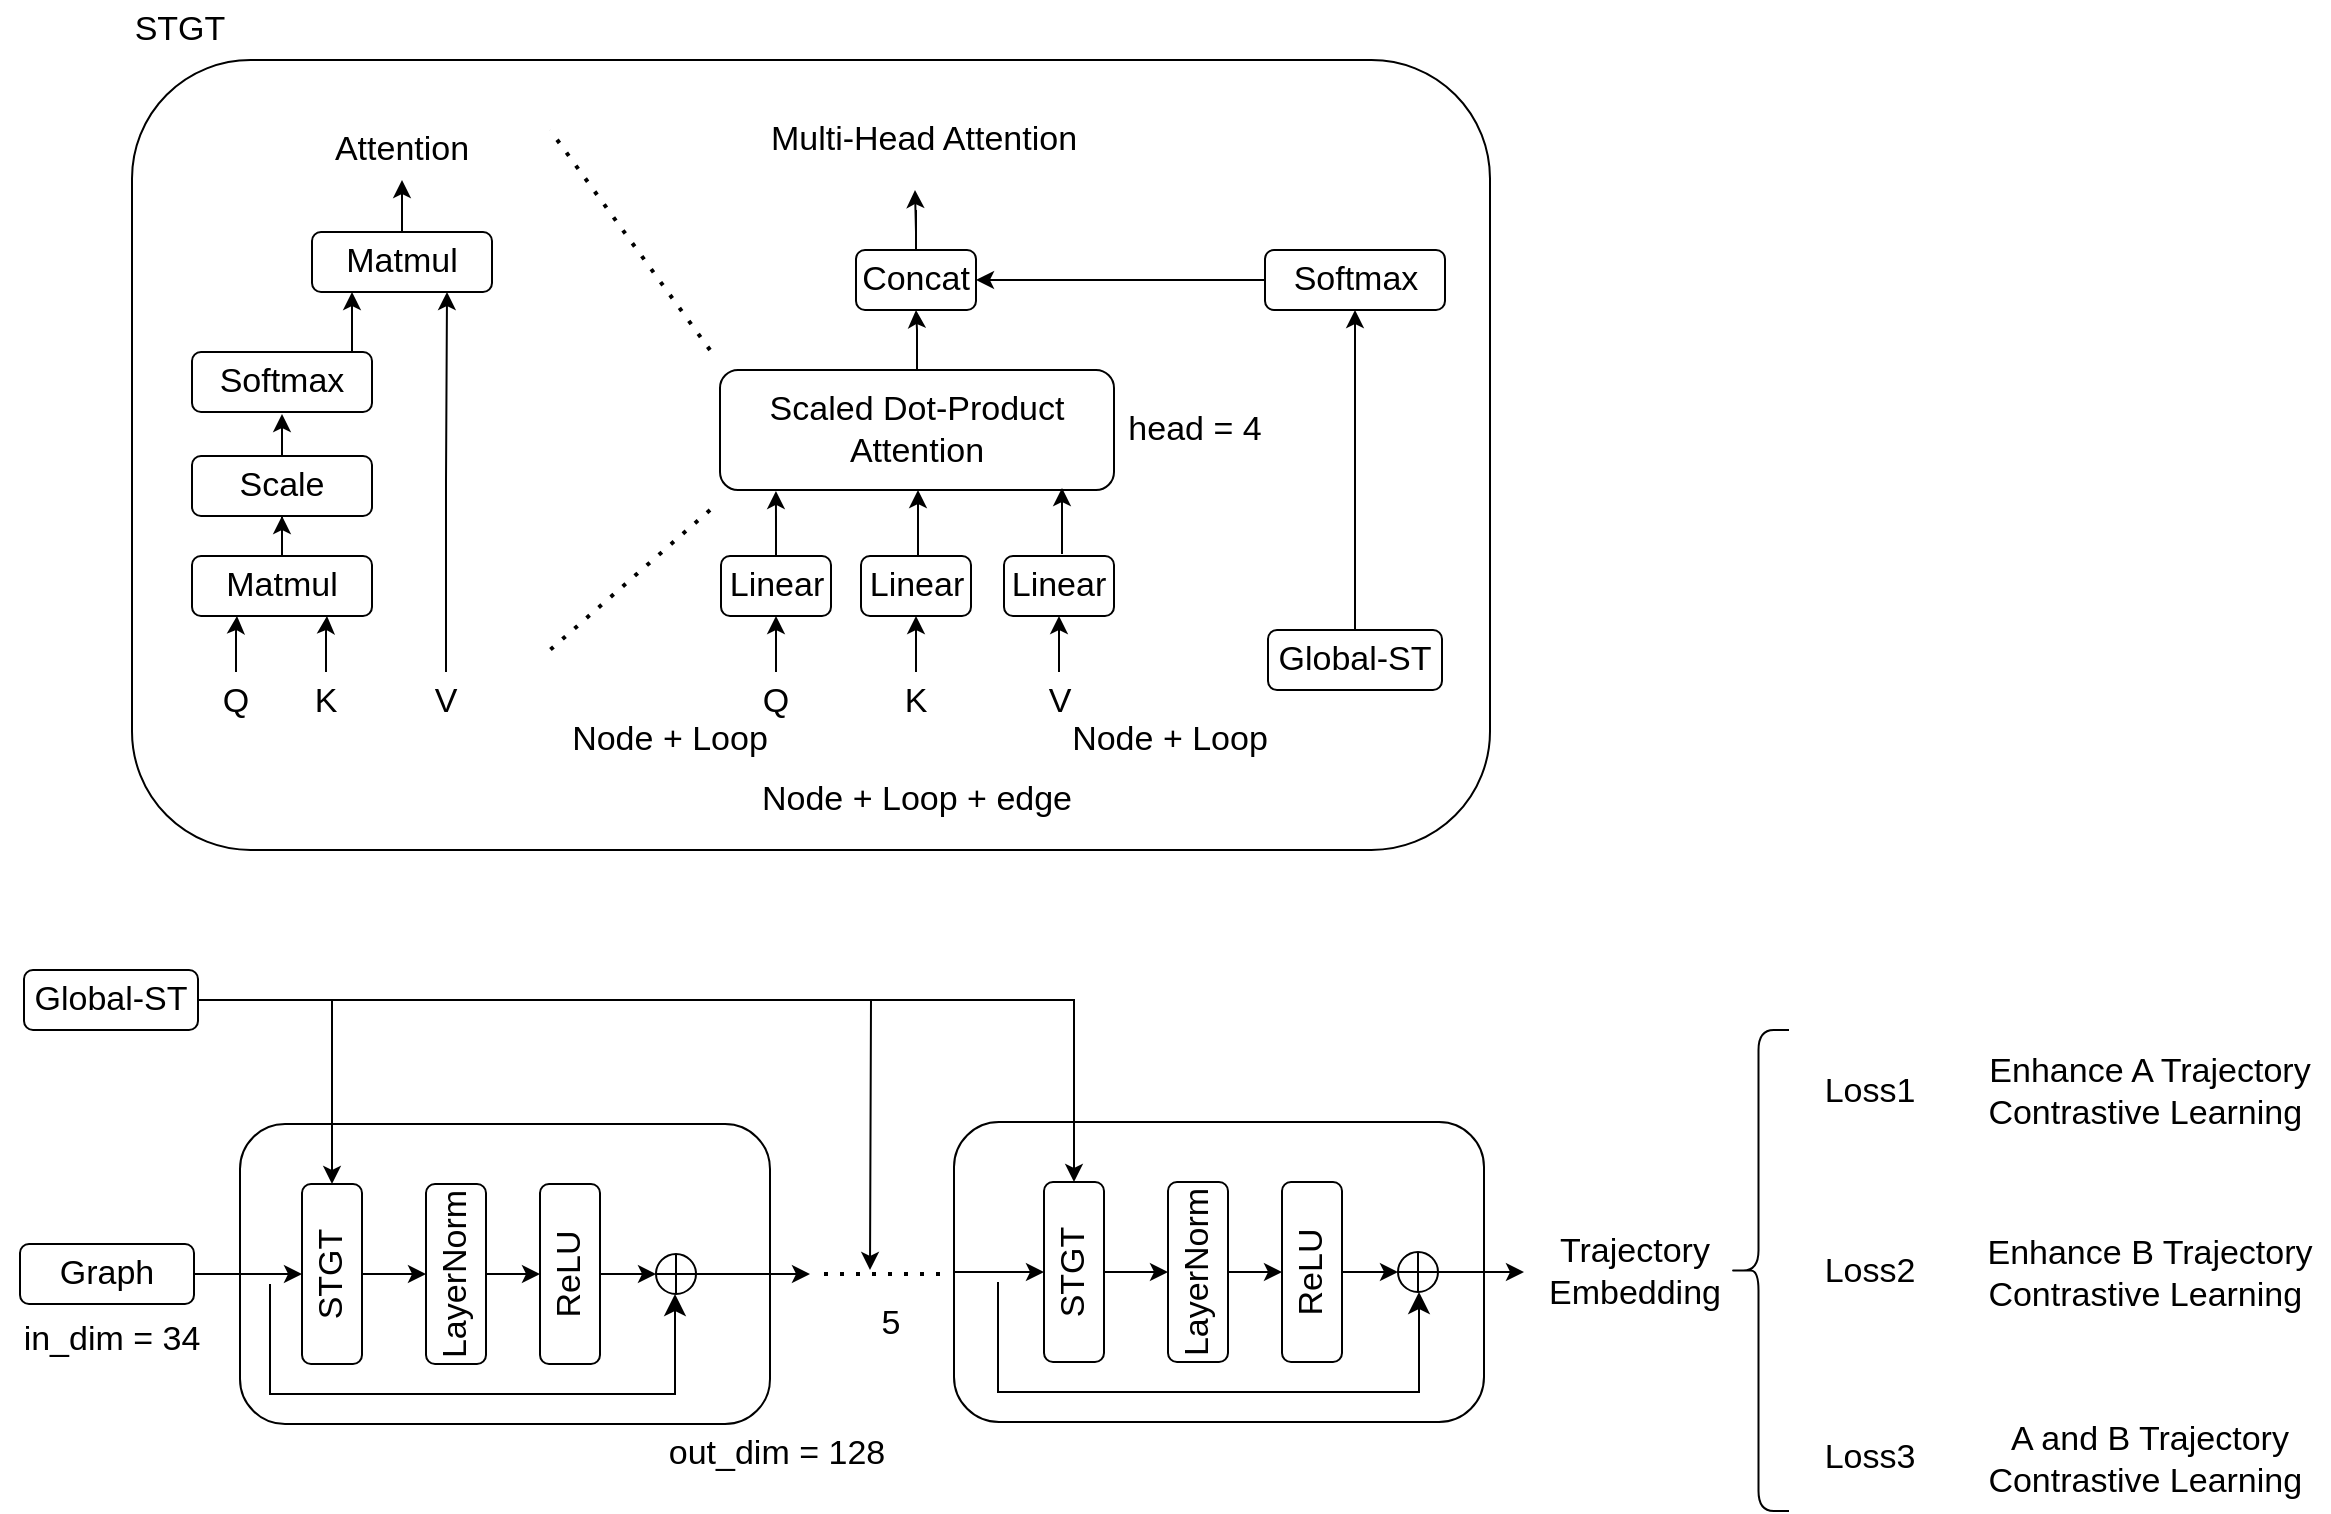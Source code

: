 <mxfile version="24.2.5" type="device">
  <diagram name="第 1 页" id="8w4LeyOXDQa58g3NwsFt">
    <mxGraphModel dx="1593" dy="956" grid="1" gridSize="10" guides="1" tooltips="1" connect="1" arrows="1" fold="1" page="1" pageScale="1" pageWidth="827" pageHeight="1169" math="0" shadow="0">
      <root>
        <mxCell id="0" />
        <mxCell id="1" parent="0" />
        <mxCell id="292YVcCdkLZbZk_EgrRB-114" value="" style="rounded=1;whiteSpace=wrap;html=1;" vertex="1" parent="1">
          <mxGeometry x="512" y="596" width="265" height="150" as="geometry" />
        </mxCell>
        <mxCell id="292YVcCdkLZbZk_EgrRB-91" value="" style="rounded=1;whiteSpace=wrap;html=1;" vertex="1" parent="1">
          <mxGeometry x="155" y="597" width="265" height="150" as="geometry" />
        </mxCell>
        <mxCell id="292YVcCdkLZbZk_EgrRB-63" value="" style="rounded=1;whiteSpace=wrap;html=1;" vertex="1" parent="1">
          <mxGeometry x="101" y="65" width="679" height="395" as="geometry" />
        </mxCell>
        <mxCell id="292YVcCdkLZbZk_EgrRB-4" value="" style="edgeStyle=orthogonalEdgeStyle;rounded=0;orthogonalLoop=1;jettySize=auto;html=1;fontSize=17;" edge="1" parent="1" source="292YVcCdkLZbZk_EgrRB-2" target="292YVcCdkLZbZk_EgrRB-3">
          <mxGeometry relative="1" as="geometry" />
        </mxCell>
        <mxCell id="292YVcCdkLZbZk_EgrRB-2" value="Matmul" style="rounded=1;whiteSpace=wrap;html=1;fontSize=17;" vertex="1" parent="1">
          <mxGeometry x="131" y="313" width="90" height="30" as="geometry" />
        </mxCell>
        <mxCell id="292YVcCdkLZbZk_EgrRB-25" style="edgeStyle=orthogonalEdgeStyle;rounded=0;orthogonalLoop=1;jettySize=auto;html=1;entryX=0.5;entryY=1;entryDx=0;entryDy=0;fontSize=17;" edge="1" parent="1" source="292YVcCdkLZbZk_EgrRB-3">
          <mxGeometry relative="1" as="geometry">
            <mxPoint x="176" y="242" as="targetPoint" />
          </mxGeometry>
        </mxCell>
        <mxCell id="292YVcCdkLZbZk_EgrRB-3" value="Scale" style="rounded=1;whiteSpace=wrap;html=1;fontSize=17;" vertex="1" parent="1">
          <mxGeometry x="131" y="263" width="90" height="30" as="geometry" />
        </mxCell>
        <mxCell id="292YVcCdkLZbZk_EgrRB-10" value="" style="edgeStyle=orthogonalEdgeStyle;rounded=0;orthogonalLoop=1;jettySize=auto;html=1;fontSize=17;" edge="1" parent="1" source="292YVcCdkLZbZk_EgrRB-7" target="292YVcCdkLZbZk_EgrRB-9">
          <mxGeometry relative="1" as="geometry">
            <Array as="points">
              <mxPoint x="211" y="191" />
              <mxPoint x="211" y="191" />
            </Array>
          </mxGeometry>
        </mxCell>
        <mxCell id="292YVcCdkLZbZk_EgrRB-7" value="Softmax" style="rounded=1;whiteSpace=wrap;html=1;fontSize=17;" vertex="1" parent="1">
          <mxGeometry x="131" y="211" width="90" height="30" as="geometry" />
        </mxCell>
        <mxCell id="292YVcCdkLZbZk_EgrRB-23" style="edgeStyle=orthogonalEdgeStyle;rounded=0;orthogonalLoop=1;jettySize=auto;html=1;fontSize=17;" edge="1" parent="1" source="292YVcCdkLZbZk_EgrRB-9" target="292YVcCdkLZbZk_EgrRB-22">
          <mxGeometry relative="1" as="geometry" />
        </mxCell>
        <mxCell id="292YVcCdkLZbZk_EgrRB-9" value="Matmul" style="rounded=1;whiteSpace=wrap;html=1;fontSize=17;" vertex="1" parent="1">
          <mxGeometry x="191" y="151" width="90" height="30" as="geometry" />
        </mxCell>
        <mxCell id="292YVcCdkLZbZk_EgrRB-20" style="edgeStyle=orthogonalEdgeStyle;rounded=0;orthogonalLoop=1;jettySize=auto;html=1;entryX=0.25;entryY=1;entryDx=0;entryDy=0;fontSize=17;" edge="1" parent="1" source="292YVcCdkLZbZk_EgrRB-11" target="292YVcCdkLZbZk_EgrRB-2">
          <mxGeometry relative="1" as="geometry" />
        </mxCell>
        <mxCell id="292YVcCdkLZbZk_EgrRB-11" value="Q" style="text;html=1;align=center;verticalAlign=middle;whiteSpace=wrap;rounded=0;fontSize=17;" vertex="1" parent="1">
          <mxGeometry x="123" y="371" width="60" height="30" as="geometry" />
        </mxCell>
        <mxCell id="292YVcCdkLZbZk_EgrRB-19" style="edgeStyle=orthogonalEdgeStyle;rounded=0;orthogonalLoop=1;jettySize=auto;html=1;entryX=0.75;entryY=1;entryDx=0;entryDy=0;fontSize=17;" edge="1" parent="1" source="292YVcCdkLZbZk_EgrRB-12" target="292YVcCdkLZbZk_EgrRB-2">
          <mxGeometry relative="1" as="geometry" />
        </mxCell>
        <mxCell id="292YVcCdkLZbZk_EgrRB-12" value="K" style="text;html=1;align=center;verticalAlign=middle;whiteSpace=wrap;rounded=0;fontSize=17;" vertex="1" parent="1">
          <mxGeometry x="168" y="371" width="60" height="30" as="geometry" />
        </mxCell>
        <mxCell id="292YVcCdkLZbZk_EgrRB-21" style="edgeStyle=orthogonalEdgeStyle;rounded=0;orthogonalLoop=1;jettySize=auto;html=1;entryX=0.75;entryY=1;entryDx=0;entryDy=0;fontSize=17;" edge="1" parent="1" source="292YVcCdkLZbZk_EgrRB-13" target="292YVcCdkLZbZk_EgrRB-9">
          <mxGeometry relative="1" as="geometry" />
        </mxCell>
        <mxCell id="292YVcCdkLZbZk_EgrRB-13" value="V" style="text;html=1;align=center;verticalAlign=middle;whiteSpace=wrap;rounded=0;fontSize=17;" vertex="1" parent="1">
          <mxGeometry x="228" y="371" width="60" height="30" as="geometry" />
        </mxCell>
        <mxCell id="292YVcCdkLZbZk_EgrRB-22" value="Attention" style="text;html=1;align=center;verticalAlign=middle;whiteSpace=wrap;rounded=0;fontSize=17;" vertex="1" parent="1">
          <mxGeometry x="206" y="95" width="60" height="30" as="geometry" />
        </mxCell>
        <mxCell id="292YVcCdkLZbZk_EgrRB-35" value="" style="edgeStyle=orthogonalEdgeStyle;rounded=0;orthogonalLoop=1;jettySize=auto;html=1;fontSize=17;" edge="1" parent="1" source="292YVcCdkLZbZk_EgrRB-27" target="292YVcCdkLZbZk_EgrRB-30">
          <mxGeometry relative="1" as="geometry" />
        </mxCell>
        <mxCell id="292YVcCdkLZbZk_EgrRB-27" value="Q" style="text;html=1;align=center;verticalAlign=middle;whiteSpace=wrap;rounded=0;fontSize=17;" vertex="1" parent="1">
          <mxGeometry x="393" y="371" width="60" height="30" as="geometry" />
        </mxCell>
        <mxCell id="292YVcCdkLZbZk_EgrRB-34" value="" style="edgeStyle=orthogonalEdgeStyle;rounded=0;orthogonalLoop=1;jettySize=auto;html=1;fontSize=17;" edge="1" parent="1" source="292YVcCdkLZbZk_EgrRB-28" target="292YVcCdkLZbZk_EgrRB-31">
          <mxGeometry relative="1" as="geometry" />
        </mxCell>
        <mxCell id="292YVcCdkLZbZk_EgrRB-28" value="K" style="text;html=1;align=center;verticalAlign=middle;whiteSpace=wrap;rounded=0;fontSize=17;" vertex="1" parent="1">
          <mxGeometry x="463" y="371" width="60" height="30" as="geometry" />
        </mxCell>
        <mxCell id="292YVcCdkLZbZk_EgrRB-33" value="" style="edgeStyle=orthogonalEdgeStyle;rounded=0;orthogonalLoop=1;jettySize=auto;html=1;fontSize=17;" edge="1" parent="1" source="292YVcCdkLZbZk_EgrRB-29" target="292YVcCdkLZbZk_EgrRB-32">
          <mxGeometry relative="1" as="geometry" />
        </mxCell>
        <mxCell id="292YVcCdkLZbZk_EgrRB-29" value="V" style="text;html=1;align=center;verticalAlign=middle;whiteSpace=wrap;rounded=0;fontSize=17;" vertex="1" parent="1">
          <mxGeometry x="534.5" y="371" width="60" height="30" as="geometry" />
        </mxCell>
        <mxCell id="292YVcCdkLZbZk_EgrRB-30" value="Linear" style="rounded=1;whiteSpace=wrap;html=1;fontSize=17;" vertex="1" parent="1">
          <mxGeometry x="395.5" y="313" width="55" height="30" as="geometry" />
        </mxCell>
        <mxCell id="292YVcCdkLZbZk_EgrRB-31" value="Linear" style="rounded=1;whiteSpace=wrap;html=1;fontSize=17;" vertex="1" parent="1">
          <mxGeometry x="465.5" y="313" width="55" height="30" as="geometry" />
        </mxCell>
        <mxCell id="292YVcCdkLZbZk_EgrRB-32" value="Linear" style="rounded=1;whiteSpace=wrap;html=1;fontSize=17;" vertex="1" parent="1">
          <mxGeometry x="537" y="313" width="55" height="30" as="geometry" />
        </mxCell>
        <mxCell id="292YVcCdkLZbZk_EgrRB-51" style="edgeStyle=orthogonalEdgeStyle;rounded=0;orthogonalLoop=1;jettySize=auto;html=1;fontSize=17;" edge="1" parent="1" source="292YVcCdkLZbZk_EgrRB-36" target="292YVcCdkLZbZk_EgrRB-50">
          <mxGeometry relative="1" as="geometry" />
        </mxCell>
        <mxCell id="292YVcCdkLZbZk_EgrRB-36" value="Scaled Dot-Product Attention" style="rounded=1;whiteSpace=wrap;html=1;fontSize=17;" vertex="1" parent="1">
          <mxGeometry x="395" y="220" width="197" height="60" as="geometry" />
        </mxCell>
        <mxCell id="292YVcCdkLZbZk_EgrRB-45" style="edgeStyle=orthogonalEdgeStyle;rounded=0;orthogonalLoop=1;jettySize=auto;html=1;entryX=0.142;entryY=1.008;entryDx=0;entryDy=0;entryPerimeter=0;fontSize=17;" edge="1" parent="1" source="292YVcCdkLZbZk_EgrRB-30" target="292YVcCdkLZbZk_EgrRB-36">
          <mxGeometry relative="1" as="geometry" />
        </mxCell>
        <mxCell id="292YVcCdkLZbZk_EgrRB-46" style="edgeStyle=orthogonalEdgeStyle;rounded=0;orthogonalLoop=1;jettySize=auto;html=1;entryX=0.142;entryY=1.008;entryDx=0;entryDy=0;entryPerimeter=0;fontSize=17;" edge="1" parent="1">
          <mxGeometry relative="1" as="geometry">
            <mxPoint x="494" y="313" as="sourcePoint" />
            <mxPoint x="494" y="280" as="targetPoint" />
          </mxGeometry>
        </mxCell>
        <mxCell id="292YVcCdkLZbZk_EgrRB-48" style="edgeStyle=orthogonalEdgeStyle;rounded=0;orthogonalLoop=1;jettySize=auto;html=1;entryX=0.142;entryY=1.008;entryDx=0;entryDy=0;entryPerimeter=0;fontSize=17;" edge="1" parent="1">
          <mxGeometry relative="1" as="geometry">
            <mxPoint x="566" y="312" as="sourcePoint" />
            <mxPoint x="566" y="279" as="targetPoint" />
          </mxGeometry>
        </mxCell>
        <mxCell id="292YVcCdkLZbZk_EgrRB-53" value="" style="edgeStyle=orthogonalEdgeStyle;rounded=0;orthogonalLoop=1;jettySize=auto;html=1;fontSize=17;" edge="1" parent="1" source="292YVcCdkLZbZk_EgrRB-50">
          <mxGeometry relative="1" as="geometry">
            <mxPoint x="492.5" y="130" as="targetPoint" />
          </mxGeometry>
        </mxCell>
        <mxCell id="292YVcCdkLZbZk_EgrRB-50" value="Concat" style="rounded=1;whiteSpace=wrap;html=1;fontSize=17;" vertex="1" parent="1">
          <mxGeometry x="463" y="160" width="60" height="30" as="geometry" />
        </mxCell>
        <mxCell id="292YVcCdkLZbZk_EgrRB-54" value="Multi-Head Attention&lt;div style=&quot;font-size: 17px;&quot;&gt;&lt;br style=&quot;font-size: 17px;&quot;&gt;&lt;/div&gt;" style="text;html=1;align=center;verticalAlign=middle;whiteSpace=wrap;rounded=0;fontSize=17;" vertex="1" parent="1">
          <mxGeometry x="402" y="100" width="190" height="30" as="geometry" />
        </mxCell>
        <mxCell id="292YVcCdkLZbZk_EgrRB-56" value="head = 4" style="text;html=1;align=center;verticalAlign=middle;whiteSpace=wrap;rounded=0;fontSize=17;" vertex="1" parent="1">
          <mxGeometry x="595" y="235" width="75" height="30" as="geometry" />
        </mxCell>
        <mxCell id="292YVcCdkLZbZk_EgrRB-57" value="Node + Loop" style="text;html=1;align=center;verticalAlign=middle;whiteSpace=wrap;rounded=0;fontSize=17;" vertex="1" parent="1">
          <mxGeometry x="310" y="390" width="120" height="30" as="geometry" />
        </mxCell>
        <mxCell id="292YVcCdkLZbZk_EgrRB-58" value="Node + Loop" style="text;html=1;align=center;verticalAlign=middle;whiteSpace=wrap;rounded=0;fontSize=17;" vertex="1" parent="1">
          <mxGeometry x="560" y="390" width="120" height="30" as="geometry" />
        </mxCell>
        <mxCell id="292YVcCdkLZbZk_EgrRB-59" value="Node + Loop + edge" style="text;html=1;align=center;verticalAlign=middle;whiteSpace=wrap;rounded=0;fontSize=17;" vertex="1" parent="1">
          <mxGeometry x="404.5" y="420" width="177" height="30" as="geometry" />
        </mxCell>
        <mxCell id="292YVcCdkLZbZk_EgrRB-60" value="" style="endArrow=none;dashed=1;html=1;dashPattern=1 3;strokeWidth=2;rounded=0;" edge="1" parent="1">
          <mxGeometry width="50" height="50" relative="1" as="geometry">
            <mxPoint x="390" y="290" as="sourcePoint" />
            <mxPoint x="310" y="360" as="targetPoint" />
          </mxGeometry>
        </mxCell>
        <mxCell id="292YVcCdkLZbZk_EgrRB-61" value="" style="endArrow=none;dashed=1;html=1;dashPattern=1 3;strokeWidth=2;rounded=0;" edge="1" parent="1">
          <mxGeometry width="50" height="50" relative="1" as="geometry">
            <mxPoint x="390" y="210" as="sourcePoint" />
            <mxPoint x="310" y="100" as="targetPoint" />
          </mxGeometry>
        </mxCell>
        <mxCell id="292YVcCdkLZbZk_EgrRB-84" style="edgeStyle=orthogonalEdgeStyle;rounded=0;orthogonalLoop=1;jettySize=auto;html=1;entryX=0.5;entryY=1;entryDx=0;entryDy=0;" edge="1" parent="1" source="292YVcCdkLZbZk_EgrRB-65" target="292YVcCdkLZbZk_EgrRB-83">
          <mxGeometry relative="1" as="geometry" />
        </mxCell>
        <mxCell id="292YVcCdkLZbZk_EgrRB-65" value="Global-ST" style="rounded=1;whiteSpace=wrap;html=1;fontSize=17;" vertex="1" parent="1">
          <mxGeometry x="669" y="350" width="87" height="30" as="geometry" />
        </mxCell>
        <mxCell id="292YVcCdkLZbZk_EgrRB-148" style="edgeStyle=orthogonalEdgeStyle;rounded=0;orthogonalLoop=1;jettySize=auto;html=1;entryX=1;entryY=0.5;entryDx=0;entryDy=0;" edge="1" parent="1" source="292YVcCdkLZbZk_EgrRB-77" target="292YVcCdkLZbZk_EgrRB-82">
          <mxGeometry relative="1" as="geometry" />
        </mxCell>
        <mxCell id="292YVcCdkLZbZk_EgrRB-149" style="edgeStyle=orthogonalEdgeStyle;rounded=0;orthogonalLoop=1;jettySize=auto;html=1;entryX=1;entryY=0.5;entryDx=0;entryDy=0;" edge="1" parent="1" source="292YVcCdkLZbZk_EgrRB-77" target="292YVcCdkLZbZk_EgrRB-116">
          <mxGeometry relative="1" as="geometry" />
        </mxCell>
        <mxCell id="292YVcCdkLZbZk_EgrRB-150" style="edgeStyle=orthogonalEdgeStyle;rounded=0;orthogonalLoop=1;jettySize=auto;html=1;" edge="1" parent="1" source="292YVcCdkLZbZk_EgrRB-77">
          <mxGeometry relative="1" as="geometry">
            <mxPoint x="470" y="670" as="targetPoint" />
          </mxGeometry>
        </mxCell>
        <mxCell id="292YVcCdkLZbZk_EgrRB-77" value="Global-ST" style="rounded=1;whiteSpace=wrap;html=1;fontSize=17;" vertex="1" parent="1">
          <mxGeometry x="47" y="520" width="87" height="30" as="geometry" />
        </mxCell>
        <mxCell id="292YVcCdkLZbZk_EgrRB-78" value="Graph" style="rounded=1;whiteSpace=wrap;html=1;fontSize=17;" vertex="1" parent="1">
          <mxGeometry x="45" y="657" width="87" height="30" as="geometry" />
        </mxCell>
        <mxCell id="292YVcCdkLZbZk_EgrRB-98" style="edgeStyle=orthogonalEdgeStyle;rounded=0;orthogonalLoop=1;jettySize=auto;html=1;entryX=0.5;entryY=0;entryDx=0;entryDy=0;" edge="1" parent="1" source="292YVcCdkLZbZk_EgrRB-82" target="292YVcCdkLZbZk_EgrRB-87">
          <mxGeometry relative="1" as="geometry" />
        </mxCell>
        <mxCell id="292YVcCdkLZbZk_EgrRB-82" value="STGT" style="rounded=1;whiteSpace=wrap;html=1;fontSize=17;spacing=2;labelPosition=center;verticalLabelPosition=middle;align=center;verticalAlign=middle;direction=north;horizontal=0;" vertex="1" parent="1">
          <mxGeometry x="186" y="627" width="30" height="90" as="geometry" />
        </mxCell>
        <mxCell id="292YVcCdkLZbZk_EgrRB-85" style="edgeStyle=orthogonalEdgeStyle;rounded=0;orthogonalLoop=1;jettySize=auto;html=1;entryX=1;entryY=0.5;entryDx=0;entryDy=0;" edge="1" parent="1" source="292YVcCdkLZbZk_EgrRB-83" target="292YVcCdkLZbZk_EgrRB-50">
          <mxGeometry relative="1" as="geometry" />
        </mxCell>
        <mxCell id="292YVcCdkLZbZk_EgrRB-83" value="Softmax" style="rounded=1;whiteSpace=wrap;html=1;fontSize=17;" vertex="1" parent="1">
          <mxGeometry x="667.5" y="160" width="90" height="30" as="geometry" />
        </mxCell>
        <mxCell id="292YVcCdkLZbZk_EgrRB-90" value="" style="edgeStyle=orthogonalEdgeStyle;rounded=0;orthogonalLoop=1;jettySize=auto;html=1;" edge="1" parent="1" source="292YVcCdkLZbZk_EgrRB-87" target="292YVcCdkLZbZk_EgrRB-89">
          <mxGeometry relative="1" as="geometry" />
        </mxCell>
        <mxCell id="292YVcCdkLZbZk_EgrRB-87" value="LayerNorm" style="rounded=1;whiteSpace=wrap;html=1;fontSize=17;spacing=2;labelPosition=center;verticalLabelPosition=middle;align=center;verticalAlign=middle;direction=north;horizontal=0;" vertex="1" parent="1">
          <mxGeometry x="248" y="627" width="30" height="90" as="geometry" />
        </mxCell>
        <mxCell id="292YVcCdkLZbZk_EgrRB-89" value="ReLU" style="rounded=1;whiteSpace=wrap;html=1;fontSize=17;spacing=2;labelPosition=center;verticalLabelPosition=middle;align=center;verticalAlign=middle;direction=north;horizontal=0;" vertex="1" parent="1">
          <mxGeometry x="305" y="627" width="30" height="90" as="geometry" />
        </mxCell>
        <mxCell id="292YVcCdkLZbZk_EgrRB-92" value="in_dim = 34" style="text;html=1;align=center;verticalAlign=middle;whiteSpace=wrap;rounded=0;fontSize=17;" vertex="1" parent="1">
          <mxGeometry x="35.5" y="690" width="110" height="30" as="geometry" />
        </mxCell>
        <mxCell id="292YVcCdkLZbZk_EgrRB-99" value="" style="endArrow=classic;html=1;rounded=0;exitX=1;exitY=0.5;exitDx=0;exitDy=0;entryX=0.5;entryY=0;entryDx=0;entryDy=0;" edge="1" parent="1" source="292YVcCdkLZbZk_EgrRB-78" target="292YVcCdkLZbZk_EgrRB-82">
          <mxGeometry width="50" height="50" relative="1" as="geometry">
            <mxPoint x="437" y="537" as="sourcePoint" />
            <mxPoint x="487" y="487" as="targetPoint" />
          </mxGeometry>
        </mxCell>
        <mxCell id="292YVcCdkLZbZk_EgrRB-105" style="edgeStyle=orthogonalEdgeStyle;rounded=0;orthogonalLoop=1;jettySize=auto;html=1;" edge="1" parent="1" source="292YVcCdkLZbZk_EgrRB-100">
          <mxGeometry relative="1" as="geometry">
            <mxPoint x="440" y="672" as="targetPoint" />
          </mxGeometry>
        </mxCell>
        <mxCell id="292YVcCdkLZbZk_EgrRB-100" value="" style="verticalLabelPosition=bottom;verticalAlign=top;html=1;shape=mxgraph.flowchart.summing_function;" vertex="1" parent="1">
          <mxGeometry x="363" y="662" width="20" height="20" as="geometry" />
        </mxCell>
        <mxCell id="292YVcCdkLZbZk_EgrRB-101" style="edgeStyle=orthogonalEdgeStyle;rounded=0;orthogonalLoop=1;jettySize=auto;html=1;entryX=0;entryY=0.5;entryDx=0;entryDy=0;entryPerimeter=0;" edge="1" parent="1" source="292YVcCdkLZbZk_EgrRB-89" target="292YVcCdkLZbZk_EgrRB-100">
          <mxGeometry relative="1" as="geometry" />
        </mxCell>
        <mxCell id="292YVcCdkLZbZk_EgrRB-104" value="" style="edgeStyle=segmentEdgeStyle;endArrow=classic;html=1;curved=0;rounded=0;endSize=8;startSize=8;" edge="1" parent="1">
          <mxGeometry width="50" height="50" relative="1" as="geometry">
            <mxPoint x="170" y="678" as="sourcePoint" />
            <mxPoint x="372.5" y="682" as="targetPoint" />
            <Array as="points">
              <mxPoint x="170" y="677" />
              <mxPoint x="170" y="732" />
              <mxPoint x="373" y="732" />
            </Array>
          </mxGeometry>
        </mxCell>
        <mxCell id="292YVcCdkLZbZk_EgrRB-113" value="out_dim = 128" style="text;html=1;align=center;verticalAlign=middle;whiteSpace=wrap;rounded=0;fontSize=17;" vertex="1" parent="1">
          <mxGeometry x="360.75" y="747" width="124.5" height="30" as="geometry" />
        </mxCell>
        <mxCell id="292YVcCdkLZbZk_EgrRB-115" style="edgeStyle=orthogonalEdgeStyle;rounded=0;orthogonalLoop=1;jettySize=auto;html=1;entryX=0.5;entryY=0;entryDx=0;entryDy=0;" edge="1" parent="1" source="292YVcCdkLZbZk_EgrRB-116" target="292YVcCdkLZbZk_EgrRB-118">
          <mxGeometry relative="1" as="geometry" />
        </mxCell>
        <mxCell id="292YVcCdkLZbZk_EgrRB-116" value="STGT" style="rounded=1;whiteSpace=wrap;html=1;fontSize=17;spacing=2;labelPosition=center;verticalLabelPosition=middle;align=center;verticalAlign=middle;direction=north;horizontal=0;" vertex="1" parent="1">
          <mxGeometry x="557" y="626" width="30" height="90" as="geometry" />
        </mxCell>
        <mxCell id="292YVcCdkLZbZk_EgrRB-117" value="" style="edgeStyle=orthogonalEdgeStyle;rounded=0;orthogonalLoop=1;jettySize=auto;html=1;" edge="1" parent="1" source="292YVcCdkLZbZk_EgrRB-118" target="292YVcCdkLZbZk_EgrRB-119">
          <mxGeometry relative="1" as="geometry" />
        </mxCell>
        <mxCell id="292YVcCdkLZbZk_EgrRB-118" value="LayerNorm" style="rounded=1;whiteSpace=wrap;html=1;fontSize=17;spacing=2;labelPosition=center;verticalLabelPosition=middle;align=center;verticalAlign=middle;direction=north;horizontal=0;" vertex="1" parent="1">
          <mxGeometry x="619" y="626" width="30" height="90" as="geometry" />
        </mxCell>
        <mxCell id="292YVcCdkLZbZk_EgrRB-119" value="ReLU" style="rounded=1;whiteSpace=wrap;html=1;fontSize=17;spacing=2;labelPosition=center;verticalLabelPosition=middle;align=center;verticalAlign=middle;direction=north;horizontal=0;" vertex="1" parent="1">
          <mxGeometry x="676" y="626" width="30" height="90" as="geometry" />
        </mxCell>
        <mxCell id="292YVcCdkLZbZk_EgrRB-120" value="" style="endArrow=classic;html=1;rounded=0;exitX=0;exitY=0.5;exitDx=0;exitDy=0;entryX=0.5;entryY=0;entryDx=0;entryDy=0;" edge="1" parent="1" source="292YVcCdkLZbZk_EgrRB-114" target="292YVcCdkLZbZk_EgrRB-116">
          <mxGeometry width="50" height="50" relative="1" as="geometry">
            <mxPoint x="794" y="536" as="sourcePoint" />
            <mxPoint x="844" y="486" as="targetPoint" />
          </mxGeometry>
        </mxCell>
        <mxCell id="292YVcCdkLZbZk_EgrRB-121" style="edgeStyle=orthogonalEdgeStyle;rounded=0;orthogonalLoop=1;jettySize=auto;html=1;" edge="1" parent="1" source="292YVcCdkLZbZk_EgrRB-122">
          <mxGeometry relative="1" as="geometry">
            <mxPoint x="797" y="671" as="targetPoint" />
          </mxGeometry>
        </mxCell>
        <mxCell id="292YVcCdkLZbZk_EgrRB-122" value="" style="verticalLabelPosition=bottom;verticalAlign=top;html=1;shape=mxgraph.flowchart.summing_function;" vertex="1" parent="1">
          <mxGeometry x="734" y="661" width="20" height="20" as="geometry" />
        </mxCell>
        <mxCell id="292YVcCdkLZbZk_EgrRB-123" style="edgeStyle=orthogonalEdgeStyle;rounded=0;orthogonalLoop=1;jettySize=auto;html=1;entryX=0;entryY=0.5;entryDx=0;entryDy=0;entryPerimeter=0;" edge="1" parent="1" source="292YVcCdkLZbZk_EgrRB-119" target="292YVcCdkLZbZk_EgrRB-122">
          <mxGeometry relative="1" as="geometry" />
        </mxCell>
        <mxCell id="292YVcCdkLZbZk_EgrRB-124" value="" style="edgeStyle=segmentEdgeStyle;endArrow=classic;html=1;curved=0;rounded=0;endSize=8;startSize=8;" edge="1" parent="1">
          <mxGeometry width="50" height="50" relative="1" as="geometry">
            <mxPoint x="534" y="676" as="sourcePoint" />
            <mxPoint x="744.5" y="681" as="targetPoint" />
            <Array as="points">
              <mxPoint x="744.5" y="731" />
            </Array>
          </mxGeometry>
        </mxCell>
        <mxCell id="292YVcCdkLZbZk_EgrRB-126" value="" style="endArrow=none;dashed=1;html=1;dashPattern=1 3;strokeWidth=2;rounded=0;" edge="1" parent="1">
          <mxGeometry width="50" height="50" relative="1" as="geometry">
            <mxPoint x="447" y="672" as="sourcePoint" />
            <mxPoint x="507" y="672" as="targetPoint" />
          </mxGeometry>
        </mxCell>
        <mxCell id="292YVcCdkLZbZk_EgrRB-127" value="5" style="text;html=1;align=center;verticalAlign=middle;whiteSpace=wrap;rounded=0;fontSize=17;" vertex="1" parent="1">
          <mxGeometry x="450.5" y="682" width="58.75" height="30" as="geometry" />
        </mxCell>
        <mxCell id="292YVcCdkLZbZk_EgrRB-129" value="Trajectory Embedding" style="text;html=1;align=center;verticalAlign=middle;whiteSpace=wrap;rounded=0;fontSize=17;" vertex="1" parent="1">
          <mxGeometry x="790" y="647.5" width="124.5" height="47" as="geometry" />
        </mxCell>
        <mxCell id="292YVcCdkLZbZk_EgrRB-135" value="STGT" style="text;html=1;align=center;verticalAlign=middle;whiteSpace=wrap;rounded=0;fontSize=17;" vertex="1" parent="1">
          <mxGeometry x="95" y="35" width="60" height="30" as="geometry" />
        </mxCell>
        <mxCell id="292YVcCdkLZbZk_EgrRB-136" value="" style="shape=curlyBracket;whiteSpace=wrap;html=1;rounded=1;labelPosition=left;verticalLabelPosition=middle;align=right;verticalAlign=middle;" vertex="1" parent="1">
          <mxGeometry x="899" y="550" width="30.5" height="240.5" as="geometry" />
        </mxCell>
        <mxCell id="292YVcCdkLZbZk_EgrRB-137" value="Loss1" style="text;html=1;align=center;verticalAlign=middle;whiteSpace=wrap;rounded=0;fontSize=17;" vertex="1" parent="1">
          <mxGeometry x="929.5" y="564.5" width="80" height="33.5" as="geometry" />
        </mxCell>
        <mxCell id="292YVcCdkLZbZk_EgrRB-138" value="Enhance A Trajectory Contrastive Learning&amp;nbsp;" style="text;html=1;align=center;verticalAlign=middle;whiteSpace=wrap;rounded=0;fontSize=17;" vertex="1" parent="1">
          <mxGeometry x="1019.5" y="557.75" width="180" height="47" as="geometry" />
        </mxCell>
        <mxCell id="292YVcCdkLZbZk_EgrRB-139" value="Loss2" style="text;html=1;align=center;verticalAlign=middle;whiteSpace=wrap;rounded=0;fontSize=17;" vertex="1" parent="1">
          <mxGeometry x="929.5" y="654.5" width="80" height="33.5" as="geometry" />
        </mxCell>
        <mxCell id="292YVcCdkLZbZk_EgrRB-140" value="Enhance B Trajectory Contrastive Learning&amp;nbsp;" style="text;html=1;align=center;verticalAlign=middle;whiteSpace=wrap;rounded=0;fontSize=17;" vertex="1" parent="1">
          <mxGeometry x="1019.5" y="648" width="180" height="47" as="geometry" />
        </mxCell>
        <mxCell id="292YVcCdkLZbZk_EgrRB-141" value="Loss3" style="text;html=1;align=center;verticalAlign=middle;whiteSpace=wrap;rounded=0;fontSize=17;" vertex="1" parent="1">
          <mxGeometry x="929.5" y="747.5" width="80" height="33.5" as="geometry" />
        </mxCell>
        <mxCell id="292YVcCdkLZbZk_EgrRB-142" value="A and B Trajectory Contrastive Learning&amp;nbsp;" style="text;html=1;align=center;verticalAlign=middle;whiteSpace=wrap;rounded=0;fontSize=17;" vertex="1" parent="1">
          <mxGeometry x="1019.5" y="741" width="180" height="47" as="geometry" />
        </mxCell>
      </root>
    </mxGraphModel>
  </diagram>
</mxfile>
